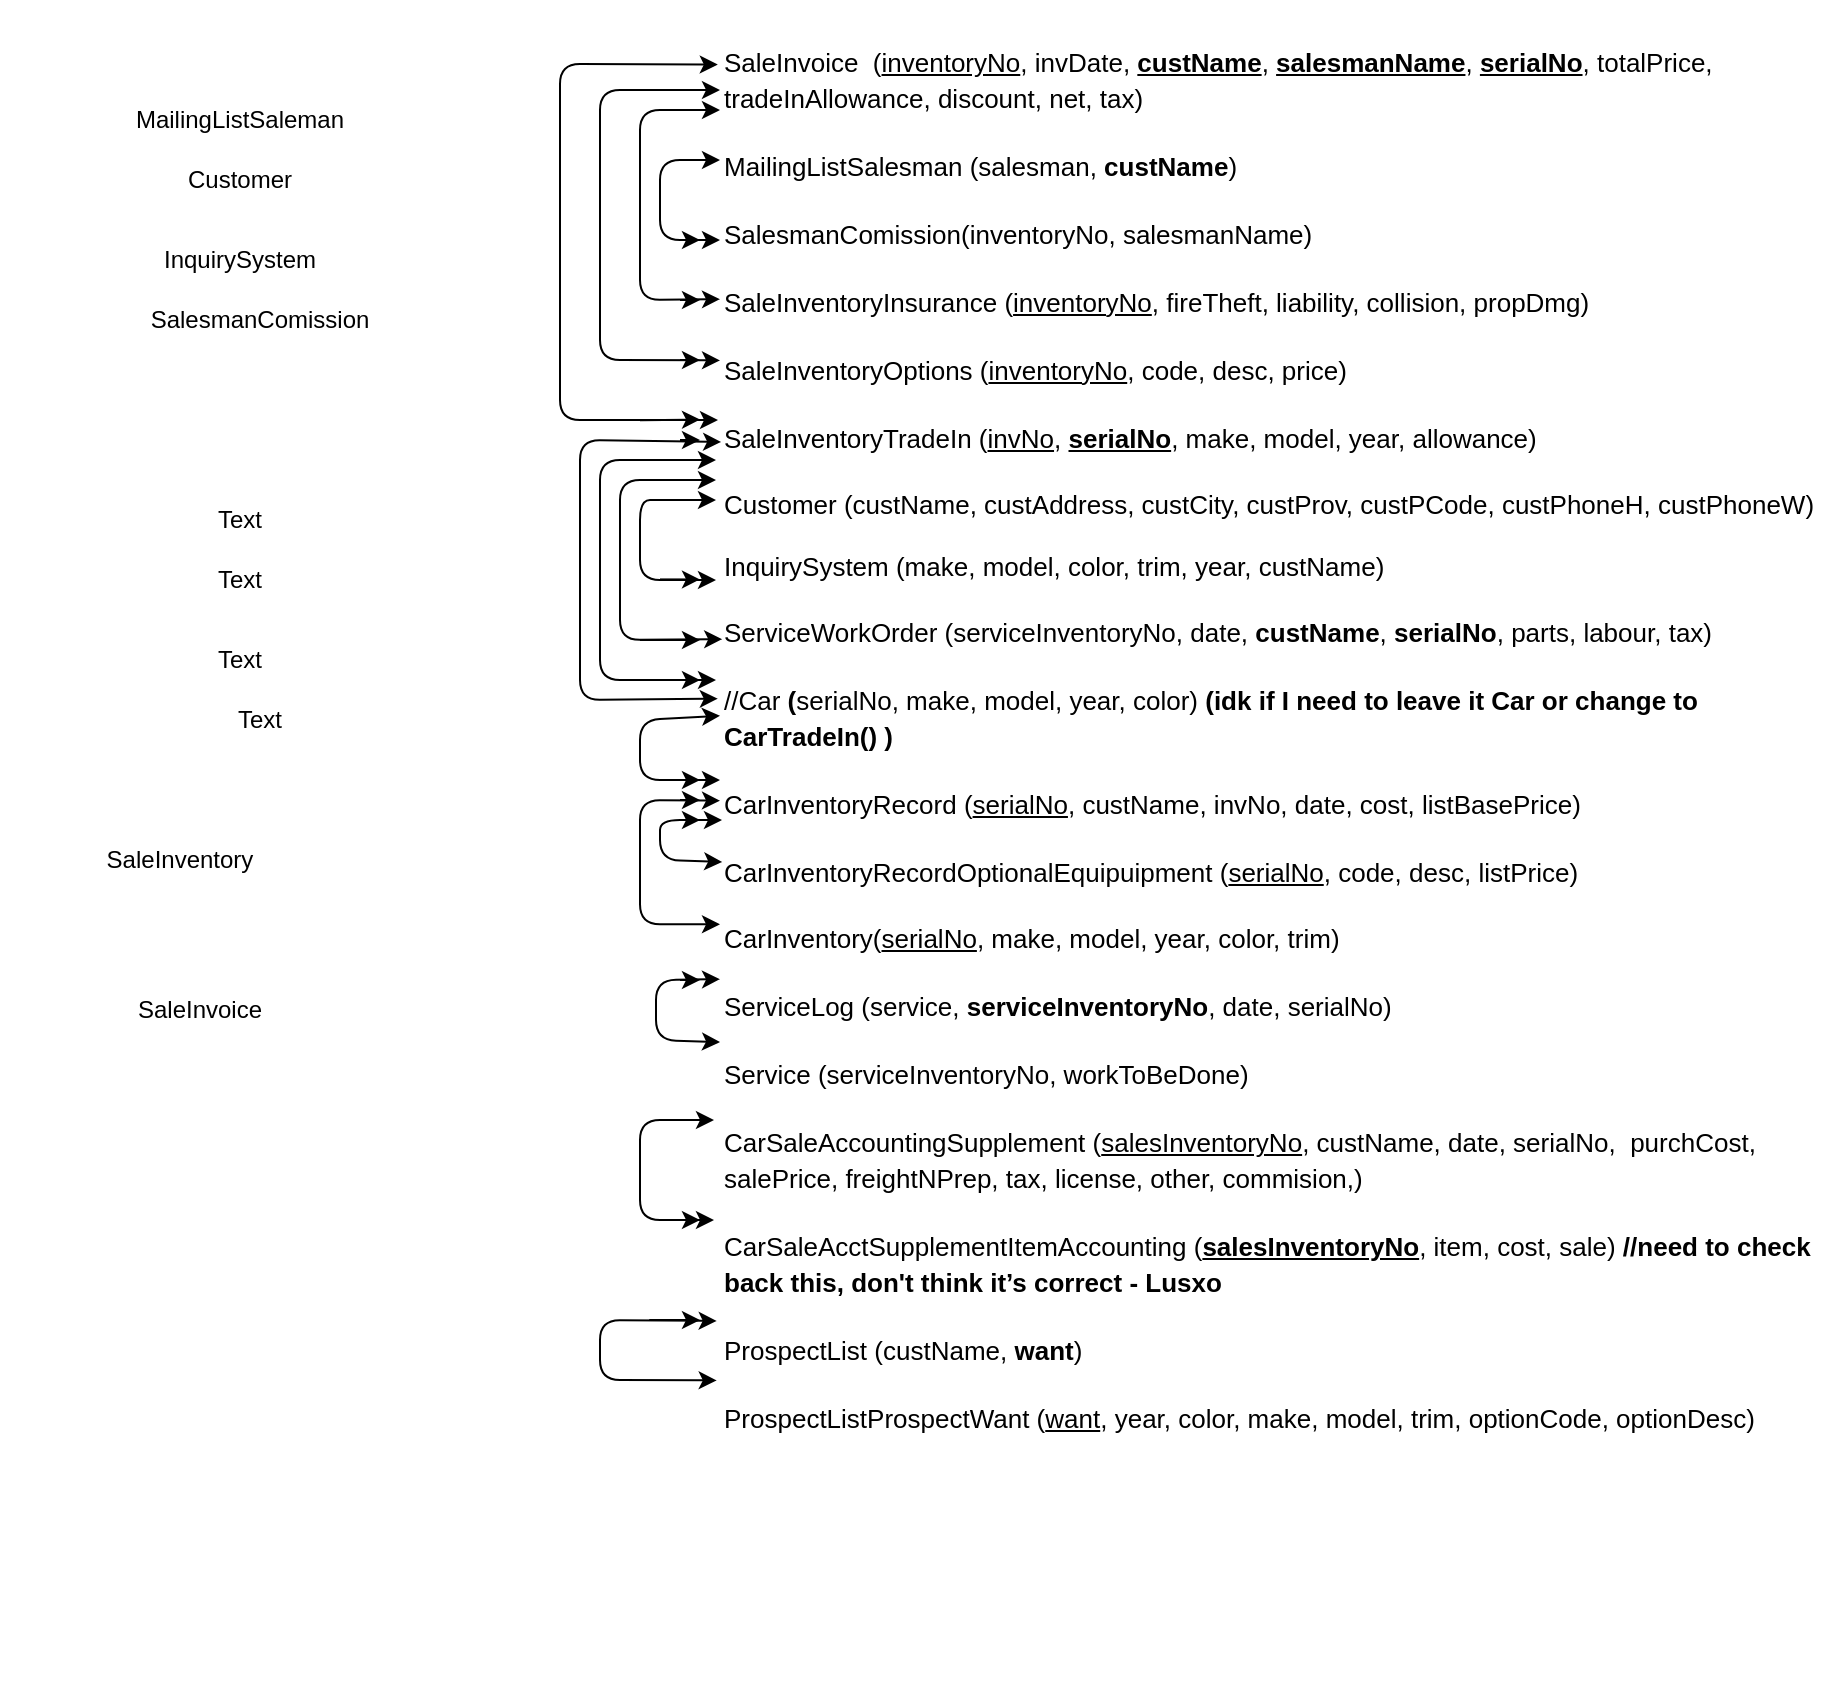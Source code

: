 <mxfile version="13.11.0" type="github">
  <diagram id="cpgGfN65SDcUuJHPmJmD" name="Page-1">
    <mxGraphModel dx="987" dy="765" grid="1" gridSize="10" guides="1" tooltips="1" connect="1" arrows="1" fold="1" page="1" pageScale="1" pageWidth="850" pageHeight="1100" math="0" shadow="0">
      <root>
        <mxCell id="0" />
        <mxCell id="1" parent="0" />
        <mxCell id="Bute2PtF-87hg-K_BfrG-1" value="SaleInvoice" style="text;html=1;strokeColor=none;fillColor=none;align=center;verticalAlign=middle;whiteSpace=wrap;rounded=0;" parent="1" vertex="1">
          <mxGeometry x="130" y="860" width="180" height="50" as="geometry" />
        </mxCell>
        <mxCell id="Bute2PtF-87hg-K_BfrG-2" value="MailingListSaleman" style="text;html=1;strokeColor=none;fillColor=none;align=center;verticalAlign=middle;whiteSpace=wrap;rounded=0;" parent="1" vertex="1">
          <mxGeometry x="220" y="430" width="40" height="20" as="geometry" />
        </mxCell>
        <mxCell id="Bute2PtF-87hg-K_BfrG-6" value="Customer" style="text;html=1;strokeColor=none;fillColor=none;align=center;verticalAlign=middle;whiteSpace=wrap;rounded=0;" parent="1" vertex="1">
          <mxGeometry x="220" y="460" width="40" height="20" as="geometry" />
        </mxCell>
        <mxCell id="Bute2PtF-87hg-K_BfrG-7" value="InquirySystem" style="text;html=1;strokeColor=none;fillColor=none;align=center;verticalAlign=middle;whiteSpace=wrap;rounded=0;" parent="1" vertex="1">
          <mxGeometry x="220" y="500" width="40" height="20" as="geometry" />
        </mxCell>
        <mxCell id="Bute2PtF-87hg-K_BfrG-9" value="SalesmanComission" style="text;html=1;strokeColor=none;fillColor=none;align=center;verticalAlign=middle;whiteSpace=wrap;rounded=0;" parent="1" vertex="1">
          <mxGeometry x="230" y="530" width="40" height="20" as="geometry" />
        </mxCell>
        <mxCell id="Bute2PtF-87hg-K_BfrG-15" value="SaleInventory" style="text;html=1;strokeColor=none;fillColor=none;align=center;verticalAlign=middle;whiteSpace=wrap;rounded=0;" parent="1" vertex="1">
          <mxGeometry x="120" y="780" width="180" height="60" as="geometry" />
        </mxCell>
        <mxCell id="Bute2PtF-87hg-K_BfrG-16" value="Text" style="text;html=1;strokeColor=none;fillColor=none;align=center;verticalAlign=middle;whiteSpace=wrap;rounded=0;" parent="1" vertex="1">
          <mxGeometry x="220" y="630" width="40" height="20" as="geometry" />
        </mxCell>
        <mxCell id="Bute2PtF-87hg-K_BfrG-17" value="Text" style="text;html=1;strokeColor=none;fillColor=none;align=center;verticalAlign=middle;whiteSpace=wrap;rounded=0;" parent="1" vertex="1">
          <mxGeometry x="220" y="660" width="40" height="20" as="geometry" />
        </mxCell>
        <mxCell id="Bute2PtF-87hg-K_BfrG-18" value="Text" style="text;html=1;strokeColor=none;fillColor=none;align=center;verticalAlign=middle;whiteSpace=wrap;rounded=0;" parent="1" vertex="1">
          <mxGeometry x="220" y="700" width="40" height="20" as="geometry" />
        </mxCell>
        <mxCell id="Bute2PtF-87hg-K_BfrG-19" value="Text" style="text;html=1;strokeColor=none;fillColor=none;align=center;verticalAlign=middle;whiteSpace=wrap;rounded=0;" parent="1" vertex="1">
          <mxGeometry x="230" y="730" width="40" height="20" as="geometry" />
        </mxCell>
        <mxCell id="Bute2PtF-87hg-K_BfrG-20" value="&lt;b style=&quot;font-weight: normal ; font-size: 13px&quot; id=&quot;docs-internal-guid-f85bfaa0-7fff-9a6b-ba9b-2f663f60cca4&quot;&gt;&lt;p dir=&quot;ltr&quot; style=&quot;line-height: 1.38 ; margin-top: 12pt ; margin-bottom: 12pt&quot;&gt;&lt;span style=&quot;font-family: &amp;#34;arial&amp;#34; ; color: rgb(0 , 0 , 0) ; background-color: transparent ; font-weight: 400 ; font-style: normal ; font-variant: normal ; text-decoration: none ; vertical-align: baseline&quot;&gt;SaleInvoice&amp;nbsp; (&lt;/span&gt;&lt;span style=&quot;font-family: &amp;#34;arial&amp;#34; ; color: rgb(0 , 0 , 0) ; background-color: transparent ; font-weight: 400 ; font-style: normal ; font-variant: normal ; text-decoration: underline ; vertical-align: baseline&quot;&gt;inventoryNo&lt;/span&gt;&lt;span style=&quot;font-family: &amp;#34;arial&amp;#34; ; color: rgb(0 , 0 , 0) ; background-color: transparent ; font-weight: 400 ; font-style: normal ; font-variant: normal ; text-decoration: none ; vertical-align: baseline&quot;&gt;, invDate, &lt;/span&gt;&lt;span style=&quot;font-family: &amp;#34;arial&amp;#34; ; color: rgb(0 , 0 , 0) ; background-color: transparent ; font-weight: 700 ; font-style: normal ; font-variant: normal ; text-decoration: underline ; vertical-align: baseline&quot;&gt;custName&lt;/span&gt;&lt;span style=&quot;font-family: &amp;#34;arial&amp;#34; ; color: rgb(0 , 0 , 0) ; background-color: transparent ; font-weight: 400 ; font-style: normal ; font-variant: normal ; text-decoration: none ; vertical-align: baseline&quot;&gt;, &lt;/span&gt;&lt;span style=&quot;font-family: &amp;#34;arial&amp;#34; ; color: rgb(0 , 0 , 0) ; background-color: transparent ; font-weight: 700 ; font-style: normal ; font-variant: normal ; text-decoration: underline ; vertical-align: baseline&quot;&gt;salesmanName&lt;/span&gt;&lt;span style=&quot;font-family: &amp;#34;arial&amp;#34; ; color: rgb(0 , 0 , 0) ; background-color: transparent ; font-weight: 400 ; font-style: normal ; font-variant: normal ; text-decoration: none ; vertical-align: baseline&quot;&gt;, &lt;/span&gt;&lt;span style=&quot;font-family: &amp;#34;arial&amp;#34; ; color: rgb(0 , 0 , 0) ; background-color: transparent ; font-weight: 700 ; font-style: normal ; font-variant: normal ; text-decoration: underline ; vertical-align: baseline&quot;&gt;serialNo&lt;/span&gt;&lt;span style=&quot;font-family: &amp;#34;arial&amp;#34; ; color: rgb(0 , 0 , 0) ; background-color: transparent ; font-weight: 400 ; font-style: normal ; font-variant: normal ; text-decoration: none ; vertical-align: baseline&quot;&gt;, totalPrice, tradeInAllowance, discount, net, tax)&lt;/span&gt;&lt;/p&gt;&lt;p dir=&quot;ltr&quot; style=&quot;line-height: 1.38 ; margin-top: 12pt ; margin-bottom: 12pt&quot;&gt;&lt;span style=&quot;background-color: transparent ; font-family: &amp;#34;arial&amp;#34; ; vertical-align: baseline&quot;&gt;MailingListSalesman (&lt;/span&gt;&lt;span style=&quot;background-color: transparent ; font-family: &amp;#34;arial&amp;#34; ; vertical-align: baseline&quot;&gt;salesman&lt;/span&gt;&lt;span style=&quot;background-color: transparent ; font-family: &amp;#34;arial&amp;#34; ; vertical-align: baseline&quot;&gt;,&amp;nbsp;&lt;/span&gt;&lt;span style=&quot;background-color: transparent ; font-family: &amp;#34;arial&amp;#34; ; font-weight: 700 ; vertical-align: baseline&quot;&gt;custName&lt;/span&gt;&lt;span style=&quot;background-color: transparent ; font-family: &amp;#34;arial&amp;#34; ; vertical-align: baseline&quot;&gt;)&lt;/span&gt;&lt;br&gt;&lt;/p&gt;&lt;p dir=&quot;ltr&quot; style=&quot;line-height: 1.38 ; margin-top: 12pt ; margin-bottom: 12pt&quot;&gt;&lt;span style=&quot;background-color: transparent ; font-family: &amp;#34;arial&amp;#34; ; vertical-align: baseline&quot;&gt;SalesmanComission(&lt;/span&gt;&lt;span style=&quot;background-color: transparent ; font-family: &amp;#34;arial&amp;#34; ; vertical-align: baseline&quot;&gt;inventoryNo&lt;/span&gt;&lt;span style=&quot;background-color: transparent ; font-family: &amp;#34;arial&amp;#34; ; vertical-align: baseline&quot;&gt;, &lt;/span&gt;&lt;span style=&quot;background-color: transparent ; font-family: &amp;#34;arial&amp;#34; ; vertical-align: baseline&quot;&gt;salesmanName&lt;/span&gt;&lt;span style=&quot;background-color: transparent ; font-family: &amp;#34;arial&amp;#34; ; vertical-align: baseline&quot;&gt;)&lt;/span&gt;&lt;br&gt;&lt;/p&gt;&lt;p dir=&quot;ltr&quot; style=&quot;line-height: 1.38 ; margin-top: 12pt ; margin-bottom: 12pt&quot;&gt;&lt;span style=&quot;font-family: &amp;#34;arial&amp;#34; ; color: rgb(0 , 0 , 0) ; background-color: transparent ; font-weight: 400 ; font-style: normal ; font-variant: normal ; text-decoration: none ; vertical-align: baseline&quot;&gt;SaleInventoryInsurance (&lt;/span&gt;&lt;span style=&quot;font-family: &amp;#34;arial&amp;#34; ; color: rgb(0 , 0 , 0) ; background-color: transparent ; font-weight: 400 ; font-style: normal ; font-variant: normal ; text-decoration: underline ; vertical-align: baseline&quot;&gt;inventoryNo&lt;/span&gt;&lt;span style=&quot;font-family: &amp;#34;arial&amp;#34; ; color: rgb(0 , 0 , 0) ; background-color: transparent ; font-weight: 400 ; font-style: normal ; font-variant: normal ; text-decoration: none ; vertical-align: baseline&quot;&gt;, fireTheft, liability, collision, propDmg)&lt;/span&gt;&lt;/p&gt;&lt;p dir=&quot;ltr&quot; style=&quot;line-height: 1.38 ; margin-top: 12pt ; margin-bottom: 12pt&quot;&gt;&lt;span style=&quot;font-family: &amp;#34;arial&amp;#34; ; color: rgb(0 , 0 , 0) ; background-color: transparent ; font-weight: 400 ; font-style: normal ; font-variant: normal ; text-decoration: none ; vertical-align: baseline&quot;&gt;SaleInventoryOptions (&lt;/span&gt;&lt;span style=&quot;font-family: &amp;#34;arial&amp;#34; ; color: rgb(0 , 0 , 0) ; background-color: transparent ; font-weight: 400 ; font-style: normal ; font-variant: normal ; text-decoration: underline ; vertical-align: baseline&quot;&gt;inventoryNo&lt;/span&gt;&lt;span style=&quot;font-family: &amp;#34;arial&amp;#34; ; color: rgb(0 , 0 , 0) ; background-color: transparent ; font-weight: 400 ; font-style: normal ; font-variant: normal ; text-decoration: none ; vertical-align: baseline&quot;&gt;, code, desc, price)&lt;/span&gt;&lt;/p&gt;&lt;p dir=&quot;ltr&quot; style=&quot;line-height: 1.38 ; margin-top: 12pt ; margin-bottom: 12pt&quot;&gt;&lt;span style=&quot;font-family: &amp;#34;arial&amp;#34; ; color: rgb(0 , 0 , 0) ; background-color: transparent ; font-weight: 400 ; font-style: normal ; font-variant: normal ; text-decoration: none ; vertical-align: baseline&quot;&gt;SaleInventoryTradeIn (&lt;/span&gt;&lt;span style=&quot;font-family: &amp;#34;arial&amp;#34; ; color: rgb(0 , 0 , 0) ; background-color: transparent ; font-weight: 400 ; font-style: normal ; font-variant: normal ; text-decoration: underline ; vertical-align: baseline&quot;&gt;invNo&lt;/span&gt;&lt;span style=&quot;font-family: &amp;#34;arial&amp;#34; ; color: rgb(0 , 0 , 0) ; background-color: transparent ; font-weight: 400 ; font-style: normal ; font-variant: normal ; text-decoration: none ; vertical-align: baseline&quot;&gt;, &lt;/span&gt;&lt;span style=&quot;font-family: &amp;#34;arial&amp;#34; ; color: rgb(0 , 0 , 0) ; background-color: transparent ; font-weight: 700 ; font-style: normal ; font-variant: normal ; text-decoration: underline ; vertical-align: baseline&quot;&gt;serialNo&lt;/span&gt;&lt;span style=&quot;font-family: &amp;#34;arial&amp;#34; ; color: rgb(0 , 0 , 0) ; background-color: transparent ; font-weight: 400 ; font-style: normal ; font-variant: normal ; text-decoration: none ; vertical-align: baseline&quot;&gt;, make, model, year, allowance)&lt;/span&gt;&lt;/p&gt;&lt;p dir=&quot;ltr&quot; style=&quot;line-height: 1.38 ; margin-top: 12pt ; margin-bottom: 12pt&quot;&gt;&lt;span style=&quot;font-family: &amp;#34;arial&amp;#34; ; color: rgb(0 , 0 , 0) ; background-color: transparent ; font-weight: 400 ; font-style: normal ; font-variant: normal ; text-decoration: none ; vertical-align: baseline&quot;&gt;&lt;span style=&quot;background-color: transparent ; vertical-align: baseline&quot;&gt;&lt;span id=&quot;docs-internal-guid-f85bfaa0-7fff-9a6b-ba9b-2f663f60cca4&quot; style=&quot;font-family: &amp;#34;helvetica&amp;#34;&quot;&gt;&lt;/span&gt;&lt;/span&gt;&lt;/span&gt;&lt;/p&gt;&lt;p dir=&quot;ltr&quot; style=&quot;line-height: 1.38 ; margin-top: 12pt ; margin-bottom: 12pt&quot;&gt;&lt;span style=&quot;font-family: &amp;#34;arial&amp;#34; ; color: rgb(0 , 0 , 0) ; background-color: transparent ; font-weight: 400 ; font-style: normal ; font-variant: normal ; text-decoration: none ; vertical-align: baseline&quot;&gt;&lt;span id=&quot;docs-internal-guid-f85bfaa0-7fff-9a6b-ba9b-2f663f60cca4&quot; style=&quot;font-family: &amp;#34;helvetica&amp;#34;&quot;&gt;&lt;/span&gt;&lt;/span&gt;&lt;/p&gt;&lt;p dir=&quot;ltr&quot; style=&quot;line-height: 1.38 ; margin-top: 12pt ; margin-bottom: 12pt&quot;&gt;&lt;/p&gt;&lt;span style=&quot;background-color: transparent ; font-family: &amp;#34;arial&amp;#34; ; vertical-align: baseline&quot;&gt;Customer (&lt;/span&gt;&lt;span style=&quot;background-color: transparent ; font-family: &amp;#34;arial&amp;#34; ; vertical-align: baseline&quot;&gt;custName&lt;/span&gt;&lt;span style=&quot;background-color: transparent ; font-family: &amp;#34;arial&amp;#34; ; vertical-align: baseline&quot;&gt;, custAddress, custCity, custProv, custPCode, custPhoneH, custPhoneW)&lt;/span&gt;&lt;p dir=&quot;ltr&quot; style=&quot;line-height: 1.38 ; margin-top: 12pt ; margin-bottom: 12pt&quot;&gt;&lt;/p&gt;&lt;span id=&quot;docs-internal-guid-f85bfaa0-7fff-9a6b-ba9b-2f663f60cca4&quot;&gt;&lt;span style=&quot;background-color: transparent ; font-family: &amp;#34;arial&amp;#34; ; vertical-align: baseline&quot;&gt;InquirySystem (make, model, color, trim, year,&amp;nbsp;&lt;/span&gt;&lt;span style=&quot;background-color: transparent ; font-family: &amp;#34;arial&amp;#34; ; vertical-align: baseline&quot;&gt;custName&lt;/span&gt;&lt;span style=&quot;background-color: transparent ; font-family: &amp;#34;arial&amp;#34; ; vertical-align: baseline&quot;&gt;)&lt;br&gt;&lt;span id=&quot;docs-internal-guid-f85bfaa0-7fff-9a6b-ba9b-2f663f60cca4&quot; style=&quot;font-family: &amp;#34;helvetica&amp;#34;&quot;&gt;&lt;span id=&quot;docs-internal-guid-f85bfaa0-7fff-9a6b-ba9b-2f663f60cca4&quot;&gt;&lt;p dir=&quot;ltr&quot; style=&quot;line-height: 1.38 ; margin-top: 12pt ; margin-bottom: 12pt&quot;&gt;&lt;span style=&quot;font-family: &amp;#34;arial&amp;#34; ; background-color: transparent ; vertical-align: baseline&quot;&gt;ServiceWorkOrder (&lt;/span&gt;&lt;span style=&quot;font-family: &amp;#34;arial&amp;#34; ; background-color: transparent ; vertical-align: baseline&quot;&gt;serviceInventoryNo&lt;/span&gt;&lt;span style=&quot;font-family: &amp;#34;arial&amp;#34; ; background-color: transparent ; vertical-align: baseline&quot;&gt;, date,&amp;nbsp;&lt;/span&gt;&lt;span style=&quot;font-family: &amp;#34;arial&amp;#34; ; background-color: transparent ; font-weight: 700 ; vertical-align: baseline&quot;&gt;custName&lt;/span&gt;&lt;span style=&quot;font-family: &amp;#34;arial&amp;#34; ; background-color: transparent ; vertical-align: baseline&quot;&gt;,&amp;nbsp;&lt;/span&gt;&lt;span style=&quot;font-family: &amp;#34;arial&amp;#34; ; background-color: transparent ; font-weight: 700 ; vertical-align: baseline&quot;&gt;serialNo&lt;/span&gt;&lt;span style=&quot;font-family: &amp;#34;arial&amp;#34; ; background-color: transparent ; vertical-align: baseline&quot;&gt;, parts, labour, tax)&lt;/span&gt;&lt;/p&gt;&lt;/span&gt;&lt;span id=&quot;docs-internal-guid-f85bfaa0-7fff-9a6b-ba9b-2f663f60cca4&quot;&gt;&lt;/span&gt;&lt;/span&gt;&lt;/span&gt;&lt;/span&gt;&lt;p dir=&quot;ltr&quot; style=&quot;line-height: 1.38 ; margin-top: 12pt ; margin-bottom: 12pt&quot;&gt;&lt;span style=&quot;background-color: transparent ; font-family: &amp;#34;arial&amp;#34; ; vertical-align: baseline&quot;&gt;//Car&amp;nbsp;&lt;/span&gt;&lt;span style=&quot;background-color: transparent ; font-family: &amp;#34;arial&amp;#34; ; font-weight: 700 ; vertical-align: baseline&quot;&gt;(&lt;/span&gt;&lt;span style=&quot;background-color: transparent ; font-family: &amp;#34;arial&amp;#34; ; vertical-align: baseline&quot;&gt;serialNo&lt;/span&gt;&lt;span style=&quot;background-color: transparent ; font-family: &amp;#34;arial&amp;#34; ; vertical-align: baseline&quot;&gt;, make, model, year, color)&amp;nbsp;&lt;/span&gt;&lt;span style=&quot;background-color: transparent ; font-family: &amp;#34;arial&amp;#34; ; font-weight: 700 ; vertical-align: baseline&quot;&gt;(idk if I need to leave it Car or change to CarTradeIn() )&lt;/span&gt;&lt;/p&gt;&lt;p dir=&quot;ltr&quot; style=&quot;line-height: 1.38 ; margin-top: 12pt ; margin-bottom: 12pt&quot;&gt;&lt;span style=&quot;font-family: &amp;#34;arial&amp;#34; ; color: rgb(0 , 0 , 0) ; background-color: transparent ; font-weight: 400 ; font-style: normal ; font-variant: normal ; text-decoration: none ; vertical-align: baseline&quot;&gt;CarInventoryRecord (&lt;/span&gt;&lt;span style=&quot;font-family: &amp;#34;arial&amp;#34; ; color: rgb(0 , 0 , 0) ; background-color: transparent ; font-weight: 400 ; font-style: normal ; font-variant: normal ; text-decoration: underline ; vertical-align: baseline&quot;&gt;serialNo&lt;/span&gt;&lt;span style=&quot;font-family: &amp;#34;arial&amp;#34; ; color: rgb(0 , 0 , 0) ; background-color: transparent ; font-weight: 400 ; font-style: normal ; font-variant: normal ; text-decoration: none ; vertical-align: baseline&quot;&gt;, custName, invNo, date, cost, listBasePrice)&lt;/span&gt;&lt;/p&gt;&lt;p dir=&quot;ltr&quot; style=&quot;line-height: 1.38 ; margin-top: 12pt ; margin-bottom: 12pt&quot;&gt;&lt;span style=&quot;font-family: &amp;#34;arial&amp;#34; ; color: rgb(0 , 0 , 0) ; background-color: transparent ; font-weight: 400 ; font-style: normal ; font-variant: normal ; text-decoration: none ; vertical-align: baseline&quot;&gt;CarInventoryRecordOptionalEquipuipment (&lt;/span&gt;&lt;span style=&quot;font-family: &amp;#34;arial&amp;#34; ; color: rgb(0 , 0 , 0) ; background-color: transparent ; font-weight: 400 ; font-style: normal ; font-variant: normal ; text-decoration: underline ; vertical-align: baseline&quot;&gt;serialNo&lt;/span&gt;&lt;span style=&quot;font-family: &amp;#34;arial&amp;#34; ; color: rgb(0 , 0 , 0) ; background-color: transparent ; font-weight: 400 ; font-style: normal ; font-variant: normal ; text-decoration: none ; vertical-align: baseline&quot;&gt;, code, desc, listPrice)&lt;/span&gt;&lt;/p&gt;&lt;p dir=&quot;ltr&quot; style=&quot;line-height: 1.38 ; margin-top: 12pt ; margin-bottom: 12pt&quot;&gt;&lt;span style=&quot;font-family: &amp;#34;arial&amp;#34; ; color: rgb(0 , 0 , 0) ; background-color: transparent ; font-weight: 400 ; font-style: normal ; font-variant: normal ; text-decoration: none ; vertical-align: baseline&quot;&gt;CarInventory(&lt;/span&gt;&lt;span style=&quot;font-family: &amp;#34;arial&amp;#34; ; color: rgb(0 , 0 , 0) ; background-color: transparent ; font-weight: 400 ; font-style: normal ; font-variant: normal ; text-decoration: underline ; vertical-align: baseline&quot;&gt;serialNo&lt;/span&gt;&lt;span style=&quot;font-family: &amp;#34;arial&amp;#34; ; color: rgb(0 , 0 , 0) ; background-color: transparent ; font-weight: 400 ; font-style: normal ; font-variant: normal ; text-decoration: none ; vertical-align: baseline&quot;&gt;, make, model, year, color, trim)&lt;/span&gt;&lt;/p&gt;&lt;p dir=&quot;ltr&quot; style=&quot;line-height: 1.38 ; margin-top: 12pt ; margin-bottom: 12pt&quot;&gt;&lt;span style=&quot;font-family: &amp;#34;arial&amp;#34; ; color: rgb(0 , 0 , 0) ; background-color: transparent ; font-weight: 400 ; font-style: normal ; font-variant: normal ; text-decoration: none ; vertical-align: baseline&quot;&gt;&lt;span id=&quot;docs-internal-guid-f85bfaa0-7fff-9a6b-ba9b-2f663f60cca4&quot; style=&quot;font-family: &amp;#34;helvetica&amp;#34;&quot;&gt;&lt;/span&gt;&lt;/span&gt;&lt;/p&gt;&lt;span id=&quot;docs-internal-guid-f85bfaa0-7fff-9a6b-ba9b-2f663f60cca4&quot;&gt;&lt;p dir=&quot;ltr&quot; style=&quot;line-height: 1.38 ; margin-top: 12pt ; margin-bottom: 12pt&quot;&gt;&lt;span style=&quot;background-color: transparent ; font-family: &amp;#34;arial&amp;#34; ; vertical-align: baseline&quot;&gt;ServiceLog (&lt;/span&gt;&lt;span style=&quot;background-color: transparent ; font-family: &amp;#34;arial&amp;#34; ; vertical-align: baseline&quot;&gt;service&lt;/span&gt;&lt;span style=&quot;background-color: transparent ; font-family: &amp;#34;arial&amp;#34; ; vertical-align: baseline&quot;&gt;,&amp;nbsp;&lt;/span&gt;&lt;span style=&quot;background-color: transparent ; font-family: &amp;#34;arial&amp;#34; ; font-weight: 700 ; vertical-align: baseline&quot;&gt;serviceInventoryNo&lt;/span&gt;&lt;span style=&quot;background-color: transparent ; font-family: &amp;#34;arial&amp;#34; ; vertical-align: baseline&quot;&gt;, date, serialNo)&lt;/span&gt;&lt;br&gt;&lt;/p&gt;&lt;/span&gt;&lt;p dir=&quot;ltr&quot; style=&quot;line-height: 1.38 ; margin-top: 12pt ; margin-bottom: 12pt&quot;&gt;&lt;span style=&quot;background-color: transparent ; font-family: &amp;#34;arial&amp;#34; ; vertical-align: baseline&quot;&gt;Service (&lt;/span&gt;&lt;span style=&quot;background-color: transparent ; font-family: &amp;#34;arial&amp;#34; ; vertical-align: baseline&quot;&gt;serviceInventoryNo&lt;/span&gt;&lt;span style=&quot;background-color: transparent ; font-family: &amp;#34;arial&amp;#34; ; vertical-align: baseline&quot;&gt;, workToBeDone)&lt;/span&gt;&lt;br&gt;&lt;/p&gt;&lt;p dir=&quot;ltr&quot; style=&quot;line-height: 1.38 ; margin-top: 12pt ; margin-bottom: 12pt&quot;&gt;&lt;span style=&quot;font-family: &amp;#34;arial&amp;#34; ; color: rgb(0 , 0 , 0) ; background-color: transparent ; font-weight: 400 ; font-style: normal ; font-variant: normal ; text-decoration: none ; vertical-align: baseline&quot;&gt;CarSaleAccountingSupplement (&lt;/span&gt;&lt;span style=&quot;font-family: &amp;#34;arial&amp;#34; ; color: rgb(0 , 0 , 0) ; background-color: transparent ; font-weight: 400 ; font-style: normal ; font-variant: normal ; text-decoration: underline ; vertical-align: baseline&quot;&gt;salesInventoryNo&lt;/span&gt;&lt;span style=&quot;font-family: &amp;#34;arial&amp;#34; ; color: rgb(0 , 0 , 0) ; background-color: transparent ; font-weight: 400 ; font-style: normal ; font-variant: normal ; text-decoration: none ; vertical-align: baseline&quot;&gt;, custName, date, serialNo,&amp;nbsp; purchCost, salePrice, freightNPrep, tax, license, other, commision,)&lt;/span&gt;&lt;/p&gt;&lt;p dir=&quot;ltr&quot; style=&quot;line-height: 1.38 ; margin-top: 12pt ; margin-bottom: 12pt&quot;&gt;&lt;span style=&quot;font-family: &amp;#34;arial&amp;#34; ; color: rgb(0 , 0 , 0) ; background-color: transparent ; font-weight: 400 ; font-style: normal ; font-variant: normal ; text-decoration: none ; vertical-align: baseline&quot;&gt;CarSaleAcctSupplementItemAccounting (&lt;/span&gt;&lt;span style=&quot;font-family: &amp;#34;arial&amp;#34; ; color: rgb(0 , 0 , 0) ; background-color: transparent ; font-weight: 700 ; font-style: normal ; font-variant: normal ; text-decoration: underline ; vertical-align: baseline&quot;&gt;salesInventoryNo&lt;/span&gt;&lt;span style=&quot;font-family: &amp;#34;arial&amp;#34; ; color: rgb(0 , 0 , 0) ; background-color: transparent ; font-weight: 400 ; font-style: normal ; font-variant: normal ; text-decoration: none ; vertical-align: baseline&quot;&gt;, item, cost, sale)&lt;/span&gt;&lt;span style=&quot;font-family: &amp;#34;arial&amp;#34; ; color: rgb(0 , 0 , 0) ; background-color: transparent ; font-weight: 700 ; font-style: normal ; font-variant: normal ; text-decoration: none ; vertical-align: baseline&quot;&gt; //need to check back this, don&#39;t think it’s correct - Lusxo&lt;/span&gt;&lt;/p&gt;&lt;p dir=&quot;ltr&quot; style=&quot;line-height: 1.38 ; margin-top: 12pt ; margin-bottom: 12pt&quot;&gt;&lt;span style=&quot;background-color: transparent ; font-family: &amp;#34;arial&amp;#34; ; vertical-align: baseline&quot;&gt;ProspectList (&lt;/span&gt;&lt;span style=&quot;background-color: transparent ; font-family: &amp;#34;arial&amp;#34; ; vertical-align: baseline&quot;&gt;custName&lt;/span&gt;&lt;span style=&quot;background-color: transparent ; font-family: &amp;#34;arial&amp;#34; ; vertical-align: baseline&quot;&gt;, &lt;/span&gt;&lt;span style=&quot;background-color: transparent ; font-family: &amp;#34;arial&amp;#34; ; font-weight: 700 ; vertical-align: baseline&quot;&gt;want&lt;/span&gt;&lt;span style=&quot;background-color: transparent ; font-family: &amp;#34;arial&amp;#34; ; vertical-align: baseline&quot;&gt;)&lt;/span&gt;&lt;br&gt;&lt;/p&gt;&lt;p dir=&quot;ltr&quot; style=&quot;line-height: 1.38 ; margin-top: 12pt ; margin-bottom: 12pt&quot;&gt;&lt;span style=&quot;font-family: &amp;#34;arial&amp;#34; ; color: rgb(0 , 0 , 0) ; background-color: transparent ; font-weight: 400 ; font-style: normal ; font-variant: normal ; text-decoration: none ; vertical-align: baseline&quot;&gt;ProspectListProspectWant (&lt;/span&gt;&lt;span style=&quot;font-family: &amp;#34;arial&amp;#34; ; color: rgb(0 , 0 , 0) ; background-color: transparent ; font-weight: 400 ; font-style: normal ; font-variant: normal ; text-decoration: underline ; vertical-align: baseline&quot;&gt;want&lt;/span&gt;&lt;span style=&quot;font-family: &amp;#34;arial&amp;#34; ; color: rgb(0 , 0 , 0) ; background-color: transparent ; font-weight: 400 ; font-style: normal ; font-variant: normal ; text-decoration: none ; vertical-align: baseline&quot;&gt;, year, color, make, model, trim, optionCode, optionDesc)&lt;/span&gt;&lt;/p&gt;&lt;/b&gt;" style="text;whiteSpace=wrap;html=1;" parent="1" vertex="1">
          <mxGeometry x="480" y="380" width="550" height="850" as="geometry" />
        </mxCell>
        <mxCell id="Bute2PtF-87hg-K_BfrG-22" value="" style="endArrow=classic;startArrow=classic;html=1;exitX=0.002;exitY=0.376;exitDx=0;exitDy=0;exitPerimeter=0;" parent="1" source="Bute2PtF-87hg-K_BfrG-20" edge="1">
          <mxGeometry width="50" height="50" relative="1" as="geometry">
            <mxPoint x="480" y="690" as="sourcePoint" />
            <mxPoint x="478" y="620" as="targetPoint" />
            <Array as="points">
              <mxPoint x="430" y="700" />
              <mxPoint x="430" y="620" />
            </Array>
          </mxGeometry>
        </mxCell>
        <mxCell id="Bute2PtF-87hg-K_BfrG-25" value="" style="endArrow=classic;html=1;" parent="1" edge="1">
          <mxGeometry width="50" height="50" relative="1" as="geometry">
            <mxPoint x="440" y="700" as="sourcePoint" />
            <mxPoint x="470" y="700" as="targetPoint" />
            <Array as="points">
              <mxPoint x="450" y="700" />
            </Array>
          </mxGeometry>
        </mxCell>
        <mxCell id="Bute2PtF-87hg-K_BfrG-34" value="" style="endArrow=classic;startArrow=classic;html=1;" parent="1" edge="1">
          <mxGeometry width="50" height="50" relative="1" as="geometry">
            <mxPoint x="480" y="500" as="sourcePoint" />
            <mxPoint x="480" y="460" as="targetPoint" />
            <Array as="points">
              <mxPoint x="450" y="500" />
              <mxPoint x="450" y="460" />
            </Array>
          </mxGeometry>
        </mxCell>
        <mxCell id="Bute2PtF-87hg-K_BfrG-35" value="" style="endArrow=classic;html=1;" parent="1" edge="1">
          <mxGeometry width="50" height="50" relative="1" as="geometry">
            <mxPoint x="460" y="500" as="sourcePoint" />
            <mxPoint x="470" y="500" as="targetPoint" />
          </mxGeometry>
        </mxCell>
        <mxCell id="Bute2PtF-87hg-K_BfrG-36" value="" style="endArrow=classic;startArrow=classic;html=1;exitX=-0.003;exitY=0.812;exitDx=0;exitDy=0;exitPerimeter=0;entryX=-0.003;entryY=0.777;entryDx=0;entryDy=0;entryPerimeter=0;" parent="1" source="Bute2PtF-87hg-K_BfrG-20" target="Bute2PtF-87hg-K_BfrG-20" edge="1">
          <mxGeometry width="50" height="50" relative="1" as="geometry">
            <mxPoint x="480" y="1061.2" as="sourcePoint" />
            <mxPoint x="478" y="1038" as="targetPoint" />
            <Array as="points">
              <mxPoint x="420" y="1070" />
              <mxPoint x="420" y="1040" />
            </Array>
          </mxGeometry>
        </mxCell>
        <mxCell id="Bute2PtF-87hg-K_BfrG-37" value="" style="endArrow=classic;html=1;" parent="1" edge="1">
          <mxGeometry width="50" height="50" relative="1" as="geometry">
            <mxPoint x="460" y="1040" as="sourcePoint" />
            <mxPoint x="470" y="1040" as="targetPoint" />
            <Array as="points">
              <mxPoint x="440" y="1040" />
            </Array>
          </mxGeometry>
        </mxCell>
        <mxCell id="Bute2PtF-87hg-K_BfrG-40" value="" style="endArrow=classic;startArrow=classic;html=1;exitX=0;exitY=0.613;exitDx=0;exitDy=0;exitPerimeter=0;entryX=0;entryY=0.576;entryDx=0;entryDy=0;entryPerimeter=0;" parent="1" source="Bute2PtF-87hg-K_BfrG-20" target="Bute2PtF-87hg-K_BfrG-20" edge="1">
          <mxGeometry width="50" height="50" relative="1" as="geometry">
            <mxPoint x="480" y="880" as="sourcePoint" />
            <mxPoint x="480" y="840" as="targetPoint" />
            <Array as="points">
              <mxPoint x="448" y="900" />
              <mxPoint x="448" y="870" />
            </Array>
          </mxGeometry>
        </mxCell>
        <mxCell id="Bute2PtF-87hg-K_BfrG-42" value="" style="endArrow=classic;startArrow=classic;html=1;entryX=-0.002;entryY=0.038;entryDx=0;entryDy=0;entryPerimeter=0;" parent="1" target="Bute2PtF-87hg-K_BfrG-20" edge="1">
          <mxGeometry width="50" height="50" relative="1" as="geometry">
            <mxPoint x="479" y="590" as="sourcePoint" />
            <mxPoint x="480" y="422" as="targetPoint" />
            <Array as="points">
              <mxPoint x="400" y="590" />
              <mxPoint x="400" y="412" />
            </Array>
          </mxGeometry>
        </mxCell>
        <mxCell id="Bute2PtF-87hg-K_BfrG-43" value="" style="endArrow=classic;html=1;" parent="1" edge="1">
          <mxGeometry width="50" height="50" relative="1" as="geometry">
            <mxPoint x="440" y="590.1" as="sourcePoint" />
            <mxPoint x="470" y="589.76" as="targetPoint" />
          </mxGeometry>
        </mxCell>
        <mxCell id="Bute2PtF-87hg-K_BfrG-44" value="" style="endArrow=classic;startArrow=classic;html=1;entryX=0.001;entryY=0.26;entryDx=0;entryDy=0;entryPerimeter=0;exitX=-0.002;exitY=0.411;exitDx=0;exitDy=0;exitPerimeter=0;" parent="1" source="Bute2PtF-87hg-K_BfrG-20" target="Bute2PtF-87hg-K_BfrG-20" edge="1">
          <mxGeometry width="50" height="50" relative="1" as="geometry">
            <mxPoint x="481" y="730" as="sourcePoint" />
            <mxPoint x="480" y="630" as="targetPoint" />
            <Array as="points">
              <mxPoint x="410" y="730" />
              <mxPoint x="410" y="600" />
            </Array>
          </mxGeometry>
        </mxCell>
        <mxCell id="Bute2PtF-87hg-K_BfrG-46" value="" style="endArrow=classic;html=1;" parent="1" edge="1">
          <mxGeometry width="50" height="50" relative="1" as="geometry">
            <mxPoint x="460" y="600" as="sourcePoint" />
            <mxPoint x="470" y="600" as="targetPoint" />
          </mxGeometry>
        </mxCell>
        <mxCell id="Bute2PtF-87hg-K_BfrG-47" value="" style="endArrow=classic;startArrow=classic;html=1;exitX=0;exitY=0.176;exitDx=0;exitDy=0;exitPerimeter=0;" parent="1" source="Bute2PtF-87hg-K_BfrG-20" edge="1">
          <mxGeometry width="50" height="50" relative="1" as="geometry">
            <mxPoint x="480" y="505" as="sourcePoint" />
            <mxPoint x="480" y="435" as="targetPoint" />
            <Array as="points">
              <mxPoint x="440" y="530" />
              <mxPoint x="440" y="435" />
            </Array>
          </mxGeometry>
        </mxCell>
        <mxCell id="Bute2PtF-87hg-K_BfrG-48" value="" style="endArrow=classic;html=1;" parent="1" edge="1">
          <mxGeometry width="50" height="50" relative="1" as="geometry">
            <mxPoint x="460.0" y="530" as="sourcePoint" />
            <mxPoint x="470.0" y="530" as="targetPoint" />
          </mxGeometry>
        </mxCell>
        <mxCell id="Bute2PtF-87hg-K_BfrG-49" value="" style="endArrow=classic;startArrow=classic;html=1;exitX=0;exitY=0.212;exitDx=0;exitDy=0;exitPerimeter=0;" parent="1" source="Bute2PtF-87hg-K_BfrG-20" edge="1">
          <mxGeometry width="50" height="50" relative="1" as="geometry">
            <mxPoint x="480" y="550.2" as="sourcePoint" />
            <mxPoint x="480" y="425" as="targetPoint" />
            <Array as="points">
              <mxPoint x="420" y="560" />
              <mxPoint x="420" y="425" />
              <mxPoint x="440" y="425" />
            </Array>
          </mxGeometry>
        </mxCell>
        <mxCell id="Bute2PtF-87hg-K_BfrG-50" value="" style="endArrow=classic;html=1;" parent="1" edge="1">
          <mxGeometry width="50" height="50" relative="1" as="geometry">
            <mxPoint x="460.0" y="560" as="sourcePoint" />
            <mxPoint x="470.0" y="560" as="targetPoint" />
          </mxGeometry>
        </mxCell>
        <mxCell id="Bute2PtF-87hg-K_BfrG-51" value="" style="endArrow=classic;startArrow=classic;html=1;" parent="1" edge="1">
          <mxGeometry width="50" height="50" relative="1" as="geometry">
            <mxPoint x="478" y="670" as="sourcePoint" />
            <mxPoint x="478" y="630" as="targetPoint" />
            <Array as="points">
              <mxPoint x="440" y="670" />
              <mxPoint x="440" y="630" />
              <mxPoint x="450" y="630" />
            </Array>
          </mxGeometry>
        </mxCell>
        <mxCell id="Bute2PtF-87hg-K_BfrG-52" value="" style="endArrow=classic;html=1;" parent="1" edge="1">
          <mxGeometry width="50" height="50" relative="1" as="geometry">
            <mxPoint x="450" y="669.71" as="sourcePoint" />
            <mxPoint x="470" y="669.71" as="targetPoint" />
          </mxGeometry>
        </mxCell>
        <mxCell id="Bute2PtF-87hg-K_BfrG-53" value="" style="endArrow=classic;startArrow=classic;html=1;" parent="1" edge="1">
          <mxGeometry width="50" height="50" relative="1" as="geometry">
            <mxPoint x="477" y="990" as="sourcePoint" />
            <mxPoint x="477" y="940" as="targetPoint" />
            <Array as="points">
              <mxPoint x="440" y="990" />
              <mxPoint x="440" y="940" />
            </Array>
          </mxGeometry>
        </mxCell>
        <mxCell id="Bute2PtF-87hg-K_BfrG-54" value="" style="endArrow=classic;html=1;" parent="1" edge="1">
          <mxGeometry width="50" height="50" relative="1" as="geometry">
            <mxPoint x="460" y="990" as="sourcePoint" />
            <mxPoint x="470" y="990" as="targetPoint" />
          </mxGeometry>
        </mxCell>
        <mxCell id="Bute2PtF-87hg-K_BfrG-56" value="" style="endArrow=classic;html=1;" parent="1" edge="1">
          <mxGeometry width="50" height="50" relative="1" as="geometry">
            <mxPoint x="460" y="870" as="sourcePoint" />
            <mxPoint x="470" y="870" as="targetPoint" />
          </mxGeometry>
        </mxCell>
        <mxCell id="Bute2PtF-87hg-K_BfrG-57" value="" style="endArrow=classic;startArrow=classic;html=1;" parent="1" edge="1">
          <mxGeometry width="50" height="50" relative="1" as="geometry">
            <mxPoint x="478" y="720" as="sourcePoint" />
            <mxPoint x="478" y="610" as="targetPoint" />
            <Array as="points">
              <mxPoint x="420" y="720" />
              <mxPoint x="420" y="610" />
            </Array>
          </mxGeometry>
        </mxCell>
        <mxCell id="Bute2PtF-87hg-K_BfrG-58" value="" style="endArrow=classic;html=1;" parent="1" edge="1">
          <mxGeometry width="50" height="50" relative="1" as="geometry">
            <mxPoint x="460" y="720" as="sourcePoint" />
            <mxPoint x="470" y="720" as="targetPoint" />
            <Array as="points">
              <mxPoint x="470" y="720" />
            </Array>
          </mxGeometry>
        </mxCell>
        <mxCell id="Bute2PtF-87hg-K_BfrG-59" value="" style="endArrow=classic;startArrow=classic;html=1;entryX=0;entryY=0.421;entryDx=0;entryDy=0;entryPerimeter=0;" parent="1" target="Bute2PtF-87hg-K_BfrG-20" edge="1">
          <mxGeometry width="50" height="50" relative="1" as="geometry">
            <mxPoint x="480" y="770" as="sourcePoint" />
            <mxPoint x="470" y="738" as="targetPoint" />
            <Array as="points">
              <mxPoint x="440" y="770" />
              <mxPoint x="440" y="740" />
            </Array>
          </mxGeometry>
        </mxCell>
        <mxCell id="Bute2PtF-87hg-K_BfrG-60" value="" style="endArrow=classic;html=1;" parent="1" edge="1">
          <mxGeometry width="50" height="50" relative="1" as="geometry">
            <mxPoint x="460" y="770" as="sourcePoint" />
            <mxPoint x="470" y="770" as="targetPoint" />
          </mxGeometry>
        </mxCell>
        <mxCell id="Bute2PtF-87hg-K_BfrG-61" value="" style="endArrow=classic;startArrow=classic;html=1;entryX=0;entryY=0.471;entryDx=0;entryDy=0;entryPerimeter=0;" parent="1" target="Bute2PtF-87hg-K_BfrG-20" edge="1">
          <mxGeometry width="50" height="50" relative="1" as="geometry">
            <mxPoint x="480" y="842.15" as="sourcePoint" />
            <mxPoint x="480" y="810.0" as="targetPoint" />
            <Array as="points">
              <mxPoint x="440" y="842.15" />
              <mxPoint x="440" y="780" />
            </Array>
          </mxGeometry>
        </mxCell>
        <mxCell id="Bute2PtF-87hg-K_BfrG-62" value="" style="endArrow=classic;html=1;" parent="1" edge="1">
          <mxGeometry width="50" height="50" relative="1" as="geometry">
            <mxPoint x="460" y="780" as="sourcePoint" />
            <mxPoint x="470" y="780" as="targetPoint" />
          </mxGeometry>
        </mxCell>
        <mxCell id="Bute2PtF-87hg-K_BfrG-63" value="" style="endArrow=classic;startArrow=classic;html=1;exitX=0.002;exitY=0.507;exitDx=0;exitDy=0;exitPerimeter=0;" parent="1" source="Bute2PtF-87hg-K_BfrG-20" edge="1">
          <mxGeometry width="50" height="50" relative="1" as="geometry">
            <mxPoint x="490" y="852.15" as="sourcePoint" />
            <mxPoint x="481" y="790" as="targetPoint" />
            <Array as="points">
              <mxPoint x="450" y="810" />
              <mxPoint x="450" y="790" />
            </Array>
          </mxGeometry>
        </mxCell>
        <mxCell id="Bute2PtF-87hg-K_BfrG-64" value="" style="endArrow=classic;html=1;" parent="1" edge="1">
          <mxGeometry width="50" height="50" relative="1" as="geometry">
            <mxPoint x="460" y="790" as="sourcePoint" />
            <mxPoint x="470" y="790" as="targetPoint" />
          </mxGeometry>
        </mxCell>
      </root>
    </mxGraphModel>
  </diagram>
</mxfile>
